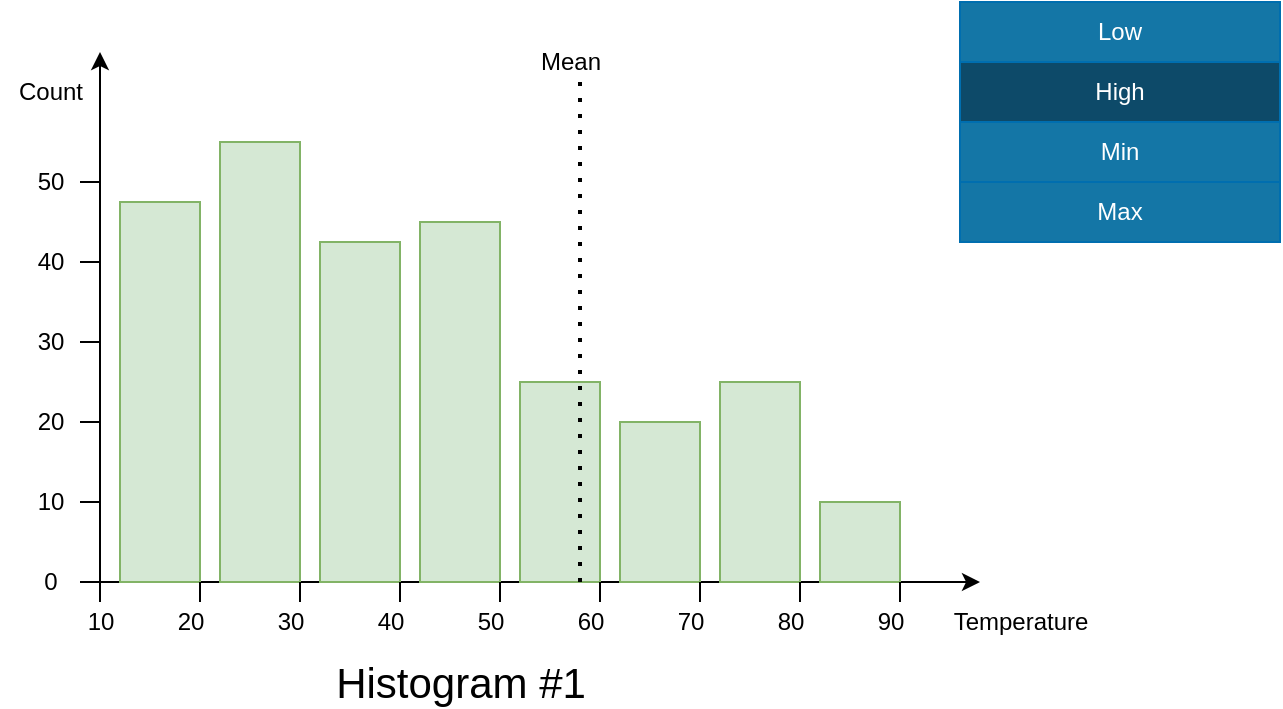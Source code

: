 <mxfile version="19.0.3" type="device"><diagram id="2Mp6zypO6ysyF_yWlSEk" name="Page-1"><mxGraphModel dx="868" dy="563" grid="1" gridSize="10" guides="1" tooltips="1" connect="1" arrows="1" fold="1" page="1" pageScale="1" pageWidth="850" pageHeight="1100" math="0" shadow="0"><root><mxCell id="0"/><mxCell id="1" parent="0"/><mxCell id="8aARN4TFiq_3kn6GkwRW-37" value="" style="endArrow=classic;html=1;rounded=0;" edge="1" parent="1"><mxGeometry width="50" height="50" relative="1" as="geometry"><mxPoint x="120" y="320" as="sourcePoint"/><mxPoint x="560" y="320" as="targetPoint"/></mxGeometry></mxCell><mxCell id="8aARN4TFiq_3kn6GkwRW-38" value="" style="endArrow=classic;html=1;rounded=0;entryX=1;entryY=-0.5;entryDx=0;entryDy=0;entryPerimeter=0;" edge="1" parent="1" target="8aARN4TFiq_3kn6GkwRW-76"><mxGeometry width="50" height="50" relative="1" as="geometry"><mxPoint x="120" y="320" as="sourcePoint"/><mxPoint x="120" y="50" as="targetPoint"/></mxGeometry></mxCell><mxCell id="8aARN4TFiq_3kn6GkwRW-39" value="" style="rounded=0;whiteSpace=wrap;html=1;fillColor=#d5e8d4;strokeColor=#82b366;" vertex="1" parent="1"><mxGeometry x="130" y="130" width="40" height="190" as="geometry"/></mxCell><mxCell id="8aARN4TFiq_3kn6GkwRW-40" value="" style="rounded=0;whiteSpace=wrap;html=1;fillColor=#d5e8d4;strokeColor=#82b366;" vertex="1" parent="1"><mxGeometry x="180" y="100" width="40" height="220" as="geometry"/></mxCell><mxCell id="8aARN4TFiq_3kn6GkwRW-41" value="" style="rounded=0;whiteSpace=wrap;html=1;fillColor=#d5e8d4;strokeColor=#82b366;" vertex="1" parent="1"><mxGeometry x="230" y="150" width="40" height="170" as="geometry"/></mxCell><mxCell id="8aARN4TFiq_3kn6GkwRW-42" value="" style="rounded=0;whiteSpace=wrap;html=1;fillColor=#d5e8d4;strokeColor=#82b366;" vertex="1" parent="1"><mxGeometry x="280" y="140" width="40" height="180" as="geometry"/></mxCell><mxCell id="8aARN4TFiq_3kn6GkwRW-43" value="Low" style="rounded=0;whiteSpace=wrap;html=1;fillColor=#1476A6;fontColor=#ffffff;strokeColor=#006EAF;" vertex="1" parent="1"><mxGeometry x="550" y="30" width="160" height="30" as="geometry"/></mxCell><mxCell id="8aARN4TFiq_3kn6GkwRW-44" value="High" style="rounded=0;whiteSpace=wrap;html=1;fillColor=#0D4A69;fontColor=#ffffff;strokeColor=#006EAF;" vertex="1" parent="1"><mxGeometry x="550" y="60" width="160" height="30" as="geometry"/></mxCell><mxCell id="8aARN4TFiq_3kn6GkwRW-45" value="Min" style="rounded=0;whiteSpace=wrap;html=1;fillColor=#1476A6;strokeColor=#006EAF;fontColor=#ffffff;" vertex="1" parent="1"><mxGeometry x="550" y="90" width="160" height="30" as="geometry"/></mxCell><mxCell id="8aARN4TFiq_3kn6GkwRW-46" value="Max" style="rounded=0;whiteSpace=wrap;html=1;fillColor=#1476A6;strokeColor=#006EAF;fontColor=#ffffff;" vertex="1" parent="1"><mxGeometry x="550" y="120" width="160" height="30" as="geometry"/></mxCell><mxCell id="8aARN4TFiq_3kn6GkwRW-47" value="" style="rounded=0;whiteSpace=wrap;html=1;fillColor=#d5e8d4;strokeColor=#82b366;" vertex="1" parent="1"><mxGeometry x="330" y="220" width="40" height="100" as="geometry"/></mxCell><mxCell id="8aARN4TFiq_3kn6GkwRW-48" value="" style="rounded=0;whiteSpace=wrap;html=1;fillColor=#d5e8d4;strokeColor=#82b366;" vertex="1" parent="1"><mxGeometry x="380" y="240" width="40" height="80" as="geometry"/></mxCell><mxCell id="8aARN4TFiq_3kn6GkwRW-49" value="" style="rounded=0;whiteSpace=wrap;html=1;fillColor=#d5e8d4;strokeColor=#82b366;" vertex="1" parent="1"><mxGeometry x="430" y="220" width="40" height="100" as="geometry"/></mxCell><mxCell id="8aARN4TFiq_3kn6GkwRW-50" value="" style="rounded=0;whiteSpace=wrap;html=1;fillColor=#d5e8d4;strokeColor=#82b366;" vertex="1" parent="1"><mxGeometry x="480" y="280" width="40" height="40" as="geometry"/></mxCell><mxCell id="8aARN4TFiq_3kn6GkwRW-51" value="" style="endArrow=none;dashed=1;html=1;dashPattern=1 3;strokeWidth=2;rounded=0;exitX=0.75;exitY=1;exitDx=0;exitDy=0;" edge="1" parent="1" source="8aARN4TFiq_3kn6GkwRW-47"><mxGeometry width="50" height="50" relative="1" as="geometry"><mxPoint x="300" y="260" as="sourcePoint"/><mxPoint x="360" y="70" as="targetPoint"/></mxGeometry></mxCell><mxCell id="8aARN4TFiq_3kn6GkwRW-52" value="" style="endArrow=none;html=1;rounded=0;" edge="1" parent="1"><mxGeometry width="50" height="50" relative="1" as="geometry"><mxPoint x="170" y="330" as="sourcePoint"/><mxPoint x="170" y="320" as="targetPoint"/></mxGeometry></mxCell><mxCell id="8aARN4TFiq_3kn6GkwRW-53" value="Mean" style="text;html=1;align=center;verticalAlign=middle;resizable=0;points=[];autosize=1;strokeColor=none;fillColor=none;" vertex="1" parent="1"><mxGeometry x="330" y="50" width="50" height="20" as="geometry"/></mxCell><mxCell id="8aARN4TFiq_3kn6GkwRW-54" value="" style="endArrow=none;html=1;rounded=0;" edge="1" parent="1"><mxGeometry width="50" height="50" relative="1" as="geometry"><mxPoint x="110" y="320" as="sourcePoint"/><mxPoint x="120" y="320" as="targetPoint"/></mxGeometry></mxCell><mxCell id="8aARN4TFiq_3kn6GkwRW-55" value="0" style="text;html=1;align=center;verticalAlign=middle;resizable=0;points=[];autosize=1;strokeColor=none;fillColor=none;" vertex="1" parent="1"><mxGeometry x="85" y="310" width="20" height="20" as="geometry"/></mxCell><mxCell id="8aARN4TFiq_3kn6GkwRW-56" value="10" style="text;html=1;align=center;verticalAlign=middle;resizable=0;points=[];autosize=1;strokeColor=none;fillColor=none;" vertex="1" parent="1"><mxGeometry x="80" y="270" width="30" height="20" as="geometry"/></mxCell><mxCell id="8aARN4TFiq_3kn6GkwRW-57" value="20" style="text;html=1;align=center;verticalAlign=middle;resizable=0;points=[];autosize=1;strokeColor=none;fillColor=none;" vertex="1" parent="1"><mxGeometry x="80" y="230" width="30" height="20" as="geometry"/></mxCell><mxCell id="8aARN4TFiq_3kn6GkwRW-58" value="30" style="text;html=1;align=center;verticalAlign=middle;resizable=0;points=[];autosize=1;strokeColor=none;fillColor=none;" vertex="1" parent="1"><mxGeometry x="80" y="190" width="30" height="20" as="geometry"/></mxCell><mxCell id="8aARN4TFiq_3kn6GkwRW-59" value="40" style="text;html=1;align=center;verticalAlign=middle;resizable=0;points=[];autosize=1;strokeColor=none;fillColor=none;" vertex="1" parent="1"><mxGeometry x="80" y="150" width="30" height="20" as="geometry"/></mxCell><mxCell id="8aARN4TFiq_3kn6GkwRW-60" value="50" style="text;html=1;align=center;verticalAlign=middle;resizable=0;points=[];autosize=1;strokeColor=none;fillColor=none;" vertex="1" parent="1"><mxGeometry x="80" y="110" width="30" height="20" as="geometry"/></mxCell><mxCell id="8aARN4TFiq_3kn6GkwRW-61" value="" style="endArrow=none;html=1;rounded=0;entryX=1;entryY=1;entryDx=0;entryDy=0;" edge="1" parent="1" target="8aARN4TFiq_3kn6GkwRW-40"><mxGeometry width="50" height="50" relative="1" as="geometry"><mxPoint x="220" y="330" as="sourcePoint"/><mxPoint x="180" y="330" as="targetPoint"/></mxGeometry></mxCell><mxCell id="8aARN4TFiq_3kn6GkwRW-62" value="" style="endArrow=none;html=1;rounded=0;entryX=1;entryY=1;entryDx=0;entryDy=0;" edge="1" parent="1" target="8aARN4TFiq_3kn6GkwRW-41"><mxGeometry width="50" height="50" relative="1" as="geometry"><mxPoint x="270" y="330" as="sourcePoint"/><mxPoint x="180" y="330" as="targetPoint"/></mxGeometry></mxCell><mxCell id="8aARN4TFiq_3kn6GkwRW-63" value="" style="endArrow=none;html=1;rounded=0;entryX=1;entryY=1;entryDx=0;entryDy=0;" edge="1" parent="1" target="8aARN4TFiq_3kn6GkwRW-42"><mxGeometry width="50" height="50" relative="1" as="geometry"><mxPoint x="320" y="330" as="sourcePoint"/><mxPoint x="280" y="330" as="targetPoint"/></mxGeometry></mxCell><mxCell id="8aARN4TFiq_3kn6GkwRW-64" value="" style="endArrow=none;html=1;rounded=0;entryX=1;entryY=1;entryDx=0;entryDy=0;" edge="1" parent="1" target="8aARN4TFiq_3kn6GkwRW-47"><mxGeometry width="50" height="50" relative="1" as="geometry"><mxPoint x="370" y="330" as="sourcePoint"/><mxPoint x="230" y="330" as="targetPoint"/></mxGeometry></mxCell><mxCell id="8aARN4TFiq_3kn6GkwRW-65" value="" style="endArrow=none;html=1;rounded=0;entryX=1;entryY=1;entryDx=0;entryDy=0;" edge="1" parent="1" target="8aARN4TFiq_3kn6GkwRW-48"><mxGeometry width="50" height="50" relative="1" as="geometry"><mxPoint x="420" y="330" as="sourcePoint"/><mxPoint x="380" y="330" as="targetPoint"/></mxGeometry></mxCell><mxCell id="8aARN4TFiq_3kn6GkwRW-66" value="" style="endArrow=none;html=1;rounded=0;entryX=1;entryY=1;entryDx=0;entryDy=0;" edge="1" parent="1" target="8aARN4TFiq_3kn6GkwRW-49"><mxGeometry width="50" height="50" relative="1" as="geometry"><mxPoint x="470" y="330" as="sourcePoint"/><mxPoint x="430" y="330" as="targetPoint"/></mxGeometry></mxCell><mxCell id="8aARN4TFiq_3kn6GkwRW-67" value="" style="endArrow=none;html=1;rounded=0;" edge="1" parent="1"><mxGeometry width="50" height="50" relative="1" as="geometry"><mxPoint x="120" y="330" as="sourcePoint"/><mxPoint x="120" y="320" as="targetPoint"/></mxGeometry></mxCell><mxCell id="8aARN4TFiq_3kn6GkwRW-68" value="" style="endArrow=none;html=1;rounded=0;" edge="1" parent="1"><mxGeometry width="50" height="50" relative="1" as="geometry"><mxPoint x="120" y="330" as="sourcePoint"/><mxPoint x="110" y="280" as="targetPoint"/><Array as="points"><mxPoint x="120" y="280"/></Array></mxGeometry></mxCell><mxCell id="8aARN4TFiq_3kn6GkwRW-69" value="" style="endArrow=none;html=1;rounded=0;" edge="1" parent="1"><mxGeometry width="50" height="50" relative="1" as="geometry"><mxPoint x="120" y="240" as="sourcePoint"/><mxPoint x="120" y="290" as="targetPoint"/><Array as="points"/></mxGeometry></mxCell><mxCell id="8aARN4TFiq_3kn6GkwRW-70" value="" style="endArrow=none;html=1;rounded=0;" edge="1" parent="1"><mxGeometry width="50" height="50" relative="1" as="geometry"><mxPoint x="120" y="240" as="sourcePoint"/><mxPoint x="110" y="240" as="targetPoint"/></mxGeometry></mxCell><mxCell id="8aARN4TFiq_3kn6GkwRW-71" value="" style="endArrow=none;html=1;rounded=0;" edge="1" parent="1"><mxGeometry width="50" height="50" relative="1" as="geometry"><mxPoint x="110" y="200" as="sourcePoint"/><mxPoint x="120" y="200" as="targetPoint"/></mxGeometry></mxCell><mxCell id="8aARN4TFiq_3kn6GkwRW-72" value="" style="endArrow=none;html=1;rounded=0;" edge="1" parent="1"><mxGeometry width="50" height="50" relative="1" as="geometry"><mxPoint x="110" y="160" as="sourcePoint"/><mxPoint x="120" y="160" as="targetPoint"/></mxGeometry></mxCell><mxCell id="8aARN4TFiq_3kn6GkwRW-73" value="" style="endArrow=none;html=1;rounded=0;" edge="1" parent="1"><mxGeometry width="50" height="50" relative="1" as="geometry"><mxPoint x="120" y="120" as="sourcePoint"/><mxPoint x="110" y="120" as="targetPoint"/></mxGeometry></mxCell><mxCell id="8aARN4TFiq_3kn6GkwRW-74" value="Temperature" style="text;html=1;align=center;verticalAlign=middle;resizable=0;points=[];autosize=1;strokeColor=none;fillColor=none;" vertex="1" parent="1"><mxGeometry x="540" y="330" width="80" height="20" as="geometry"/></mxCell><mxCell id="8aARN4TFiq_3kn6GkwRW-75" value="" style="endArrow=none;html=1;rounded=0;entryX=1;entryY=1;entryDx=0;entryDy=0;" edge="1" parent="1" target="8aARN4TFiq_3kn6GkwRW-50"><mxGeometry width="50" height="50" relative="1" as="geometry"><mxPoint x="520" y="330" as="sourcePoint"/><mxPoint x="460" y="250" as="targetPoint"/></mxGeometry></mxCell><mxCell id="8aARN4TFiq_3kn6GkwRW-76" value="Count" style="text;html=1;align=center;verticalAlign=middle;resizable=0;points=[];autosize=1;strokeColor=none;fillColor=none;" vertex="1" parent="1"><mxGeometry x="70" y="65" width="50" height="20" as="geometry"/></mxCell><mxCell id="8aARN4TFiq_3kn6GkwRW-77" value="10" style="text;html=1;align=center;verticalAlign=middle;resizable=0;points=[];autosize=1;strokeColor=none;fillColor=none;" vertex="1" parent="1"><mxGeometry x="105" y="330" width="30" height="20" as="geometry"/></mxCell><mxCell id="8aARN4TFiq_3kn6GkwRW-78" value="20" style="text;html=1;align=center;verticalAlign=middle;resizable=0;points=[];autosize=1;strokeColor=none;fillColor=none;" vertex="1" parent="1"><mxGeometry x="150" y="330" width="30" height="20" as="geometry"/></mxCell><mxCell id="8aARN4TFiq_3kn6GkwRW-79" value="30" style="text;html=1;align=center;verticalAlign=middle;resizable=0;points=[];autosize=1;strokeColor=none;fillColor=none;" vertex="1" parent="1"><mxGeometry x="200" y="330" width="30" height="20" as="geometry"/></mxCell><mxCell id="8aARN4TFiq_3kn6GkwRW-80" value="40" style="text;html=1;align=center;verticalAlign=middle;resizable=0;points=[];autosize=1;strokeColor=none;fillColor=none;" vertex="1" parent="1"><mxGeometry x="250" y="330" width="30" height="20" as="geometry"/></mxCell><mxCell id="8aARN4TFiq_3kn6GkwRW-81" value="50" style="text;html=1;align=center;verticalAlign=middle;resizable=0;points=[];autosize=1;strokeColor=none;fillColor=none;" vertex="1" parent="1"><mxGeometry x="300" y="330" width="30" height="20" as="geometry"/></mxCell><mxCell id="8aARN4TFiq_3kn6GkwRW-82" value="60" style="text;html=1;align=center;verticalAlign=middle;resizable=0;points=[];autosize=1;strokeColor=none;fillColor=none;" vertex="1" parent="1"><mxGeometry x="350" y="330" width="30" height="20" as="geometry"/></mxCell><mxCell id="8aARN4TFiq_3kn6GkwRW-83" value="70" style="text;html=1;align=center;verticalAlign=middle;resizable=0;points=[];autosize=1;strokeColor=none;fillColor=none;" vertex="1" parent="1"><mxGeometry x="400" y="330" width="30" height="20" as="geometry"/></mxCell><mxCell id="8aARN4TFiq_3kn6GkwRW-84" value="80" style="text;html=1;align=center;verticalAlign=middle;resizable=0;points=[];autosize=1;strokeColor=none;fillColor=none;" vertex="1" parent="1"><mxGeometry x="450" y="330" width="30" height="20" as="geometry"/></mxCell><mxCell id="8aARN4TFiq_3kn6GkwRW-85" value="90" style="text;html=1;align=center;verticalAlign=middle;resizable=0;points=[];autosize=1;strokeColor=none;fillColor=none;" vertex="1" parent="1"><mxGeometry x="500" y="330" width="30" height="20" as="geometry"/></mxCell><mxCell id="8aARN4TFiq_3kn6GkwRW-86" value="&lt;font style=&quot;font-size: 21px;&quot;&gt;Histogram #1&lt;/font&gt;" style="text;html=1;align=center;verticalAlign=middle;resizable=0;points=[];autosize=1;strokeColor=none;fillColor=none;" vertex="1" parent="1"><mxGeometry x="230" y="360" width="140" height="20" as="geometry"/></mxCell></root></mxGraphModel></diagram></mxfile>